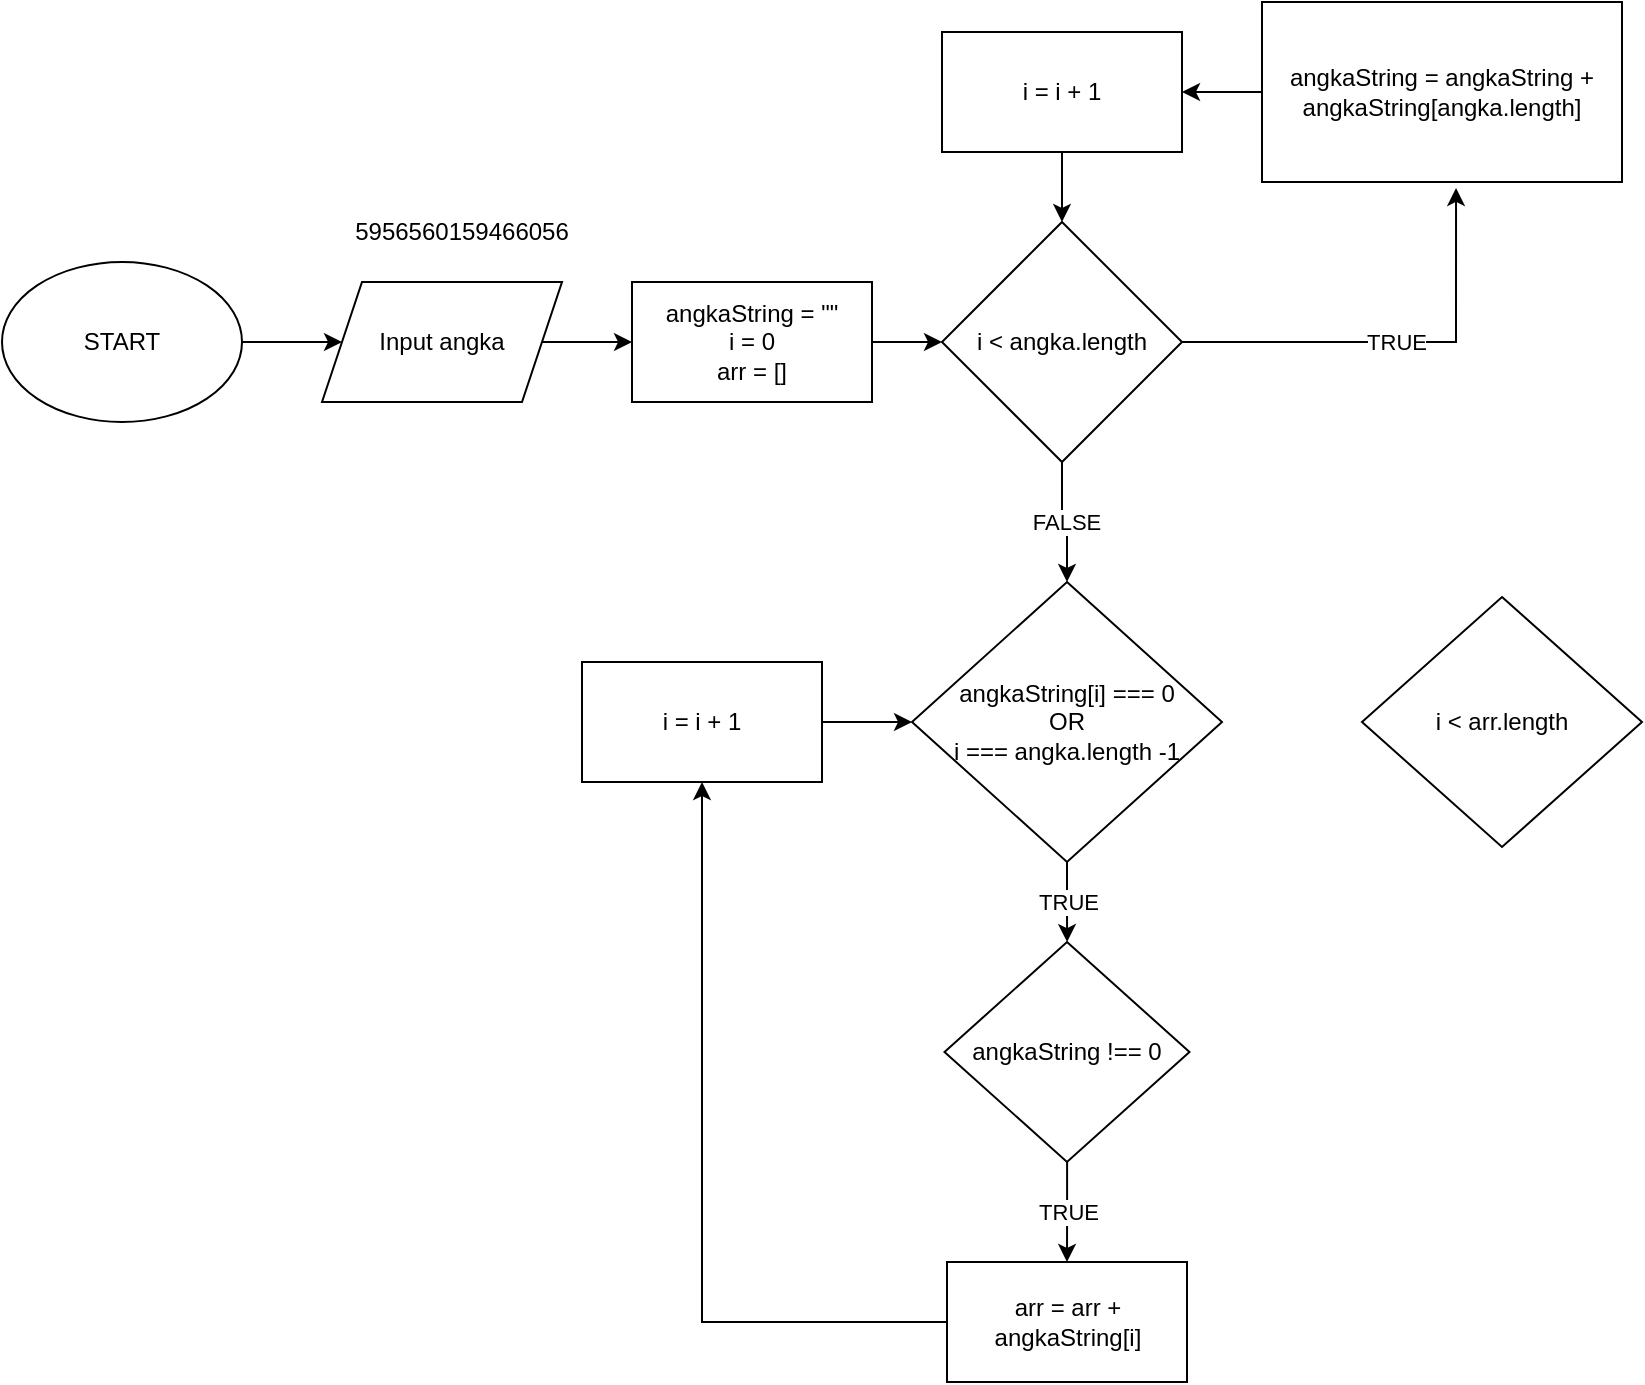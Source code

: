 <mxfile version="24.4.13" type="google">
  <diagram name="Page-1" id="rSOEcyLVFhZwJoYo9mGS">
    <mxGraphModel grid="1" page="1" gridSize="10" guides="1" tooltips="1" connect="1" arrows="1" fold="1" pageScale="1" pageWidth="850" pageHeight="1100" math="0" shadow="0">
      <root>
        <mxCell id="0" />
        <mxCell id="1" parent="0" />
        <mxCell id="Wj6WKn07O_vQE6K_EIfa-8" value="" style="edgeStyle=orthogonalEdgeStyle;rounded=0;orthogonalLoop=1;jettySize=auto;html=1;" edge="1" parent="1" source="Wj6WKn07O_vQE6K_EIfa-1" target="Wj6WKn07O_vQE6K_EIfa-3">
          <mxGeometry relative="1" as="geometry" />
        </mxCell>
        <mxCell id="Wj6WKn07O_vQE6K_EIfa-1" value="START" style="ellipse;whiteSpace=wrap;html=1;" vertex="1" parent="1">
          <mxGeometry x="50" y="200" width="120" height="80" as="geometry" />
        </mxCell>
        <mxCell id="Wj6WKn07O_vQE6K_EIfa-9" value="" style="edgeStyle=orthogonalEdgeStyle;rounded=0;orthogonalLoop=1;jettySize=auto;html=1;" edge="1" parent="1" source="Wj6WKn07O_vQE6K_EIfa-3" target="Wj6WKn07O_vQE6K_EIfa-4">
          <mxGeometry relative="1" as="geometry" />
        </mxCell>
        <mxCell id="Wj6WKn07O_vQE6K_EIfa-3" value="Input angka" style="shape=parallelogram;perimeter=parallelogramPerimeter;whiteSpace=wrap;html=1;fixedSize=1;" vertex="1" parent="1">
          <mxGeometry x="210" y="210" width="120" height="60" as="geometry" />
        </mxCell>
        <mxCell id="Wj6WKn07O_vQE6K_EIfa-10" value="" style="edgeStyle=orthogonalEdgeStyle;rounded=0;orthogonalLoop=1;jettySize=auto;html=1;" edge="1" parent="1" source="Wj6WKn07O_vQE6K_EIfa-4" target="Wj6WKn07O_vQE6K_EIfa-5">
          <mxGeometry relative="1" as="geometry" />
        </mxCell>
        <mxCell id="Wj6WKn07O_vQE6K_EIfa-4" value="angkaString = &quot;&quot;&lt;div&gt;i = 0&lt;/div&gt;&lt;div&gt;arr = []&lt;/div&gt;" style="rounded=0;whiteSpace=wrap;html=1;" vertex="1" parent="1">
          <mxGeometry x="365" y="210" width="120" height="60" as="geometry" />
        </mxCell>
        <mxCell id="Wj6WKn07O_vQE6K_EIfa-15" value="FALSE" style="edgeStyle=orthogonalEdgeStyle;rounded=0;orthogonalLoop=1;jettySize=auto;html=1;" edge="1" parent="1" source="Wj6WKn07O_vQE6K_EIfa-5" target="Wj6WKn07O_vQE6K_EIfa-14">
          <mxGeometry relative="1" as="geometry" />
        </mxCell>
        <mxCell id="Wj6WKn07O_vQE6K_EIfa-5" value="i &amp;lt; angka.length" style="rhombus;whiteSpace=wrap;html=1;" vertex="1" parent="1">
          <mxGeometry x="520" y="180" width="120" height="120" as="geometry" />
        </mxCell>
        <mxCell id="Wj6WKn07O_vQE6K_EIfa-12" value="" style="edgeStyle=orthogonalEdgeStyle;rounded=0;orthogonalLoop=1;jettySize=auto;html=1;" edge="1" parent="1" source="Wj6WKn07O_vQE6K_EIfa-6" target="Wj6WKn07O_vQE6K_EIfa-7">
          <mxGeometry relative="1" as="geometry" />
        </mxCell>
        <mxCell id="Wj6WKn07O_vQE6K_EIfa-6" value="angkaString = angkaString + angkaString[angka.length]" style="rounded=0;whiteSpace=wrap;html=1;" vertex="1" parent="1">
          <mxGeometry x="680" y="70" width="180" height="90" as="geometry" />
        </mxCell>
        <mxCell id="Wj6WKn07O_vQE6K_EIfa-13" value="" style="edgeStyle=orthogonalEdgeStyle;rounded=0;orthogonalLoop=1;jettySize=auto;html=1;" edge="1" parent="1" source="Wj6WKn07O_vQE6K_EIfa-7" target="Wj6WKn07O_vQE6K_EIfa-5">
          <mxGeometry relative="1" as="geometry" />
        </mxCell>
        <mxCell id="Wj6WKn07O_vQE6K_EIfa-7" value="i = i + 1" style="rounded=0;whiteSpace=wrap;html=1;" vertex="1" parent="1">
          <mxGeometry x="520" y="85" width="120" height="60" as="geometry" />
        </mxCell>
        <mxCell id="Wj6WKn07O_vQE6K_EIfa-11" value="TRUE" style="edgeStyle=orthogonalEdgeStyle;rounded=0;orthogonalLoop=1;jettySize=auto;html=1;exitX=1;exitY=0.5;exitDx=0;exitDy=0;entryX=0.539;entryY=1.033;entryDx=0;entryDy=0;entryPerimeter=0;" edge="1" parent="1" source="Wj6WKn07O_vQE6K_EIfa-5" target="Wj6WKn07O_vQE6K_EIfa-6">
          <mxGeometry relative="1" as="geometry" />
        </mxCell>
        <mxCell id="Wj6WKn07O_vQE6K_EIfa-20" value="TRUE" style="edgeStyle=orthogonalEdgeStyle;rounded=0;orthogonalLoop=1;jettySize=auto;html=1;" edge="1" parent="1" source="Wj6WKn07O_vQE6K_EIfa-14" target="Wj6WKn07O_vQE6K_EIfa-18">
          <mxGeometry relative="1" as="geometry" />
        </mxCell>
        <mxCell id="Wj6WKn07O_vQE6K_EIfa-14" value="angkaString[i] === 0&lt;div&gt;OR&lt;/div&gt;&lt;div&gt;i === angka.length -1&lt;/div&gt;" style="rhombus;whiteSpace=wrap;html=1;" vertex="1" parent="1">
          <mxGeometry x="505" y="360" width="155" height="140" as="geometry" />
        </mxCell>
        <mxCell id="Wj6WKn07O_vQE6K_EIfa-16" value="5956560159466056" style="text;html=1;align=center;verticalAlign=middle;whiteSpace=wrap;rounded=0;" vertex="1" parent="1">
          <mxGeometry x="260" y="170" width="40" height="30" as="geometry" />
        </mxCell>
        <mxCell id="Wj6WKn07O_vQE6K_EIfa-22" style="edgeStyle=orthogonalEdgeStyle;rounded=0;orthogonalLoop=1;jettySize=auto;html=1;exitX=0;exitY=0.5;exitDx=0;exitDy=0;entryX=0.5;entryY=1;entryDx=0;entryDy=0;" edge="1" parent="1" source="Wj6WKn07O_vQE6K_EIfa-17" target="Wj6WKn07O_vQE6K_EIfa-19">
          <mxGeometry relative="1" as="geometry" />
        </mxCell>
        <mxCell id="Wj6WKn07O_vQE6K_EIfa-17" value="arr = arr + angkaString[i]" style="rounded=0;whiteSpace=wrap;html=1;" vertex="1" parent="1">
          <mxGeometry x="522.5" y="700" width="120" height="60" as="geometry" />
        </mxCell>
        <mxCell id="Wj6WKn07O_vQE6K_EIfa-21" value="TRUE" style="edgeStyle=orthogonalEdgeStyle;rounded=0;orthogonalLoop=1;jettySize=auto;html=1;" edge="1" parent="1" source="Wj6WKn07O_vQE6K_EIfa-18" target="Wj6WKn07O_vQE6K_EIfa-17">
          <mxGeometry relative="1" as="geometry" />
        </mxCell>
        <mxCell id="Wj6WKn07O_vQE6K_EIfa-18" value="angkaString !== 0" style="rhombus;whiteSpace=wrap;html=1;" vertex="1" parent="1">
          <mxGeometry x="521.25" y="540" width="122.5" height="110" as="geometry" />
        </mxCell>
        <mxCell id="Wj6WKn07O_vQE6K_EIfa-23" value="" style="edgeStyle=orthogonalEdgeStyle;rounded=0;orthogonalLoop=1;jettySize=auto;html=1;" edge="1" parent="1" source="Wj6WKn07O_vQE6K_EIfa-19" target="Wj6WKn07O_vQE6K_EIfa-14">
          <mxGeometry relative="1" as="geometry" />
        </mxCell>
        <mxCell id="Wj6WKn07O_vQE6K_EIfa-19" value="i = i + 1" style="rounded=0;whiteSpace=wrap;html=1;" vertex="1" parent="1">
          <mxGeometry x="340" y="400" width="120" height="60" as="geometry" />
        </mxCell>
        <mxCell id="Wj6WKn07O_vQE6K_EIfa-24" value="i &amp;lt; arr.length" style="rhombus;whiteSpace=wrap;html=1;" vertex="1" parent="1">
          <mxGeometry x="730" y="367.5" width="140" height="125" as="geometry" />
        </mxCell>
      </root>
    </mxGraphModel>
  </diagram>
</mxfile>
